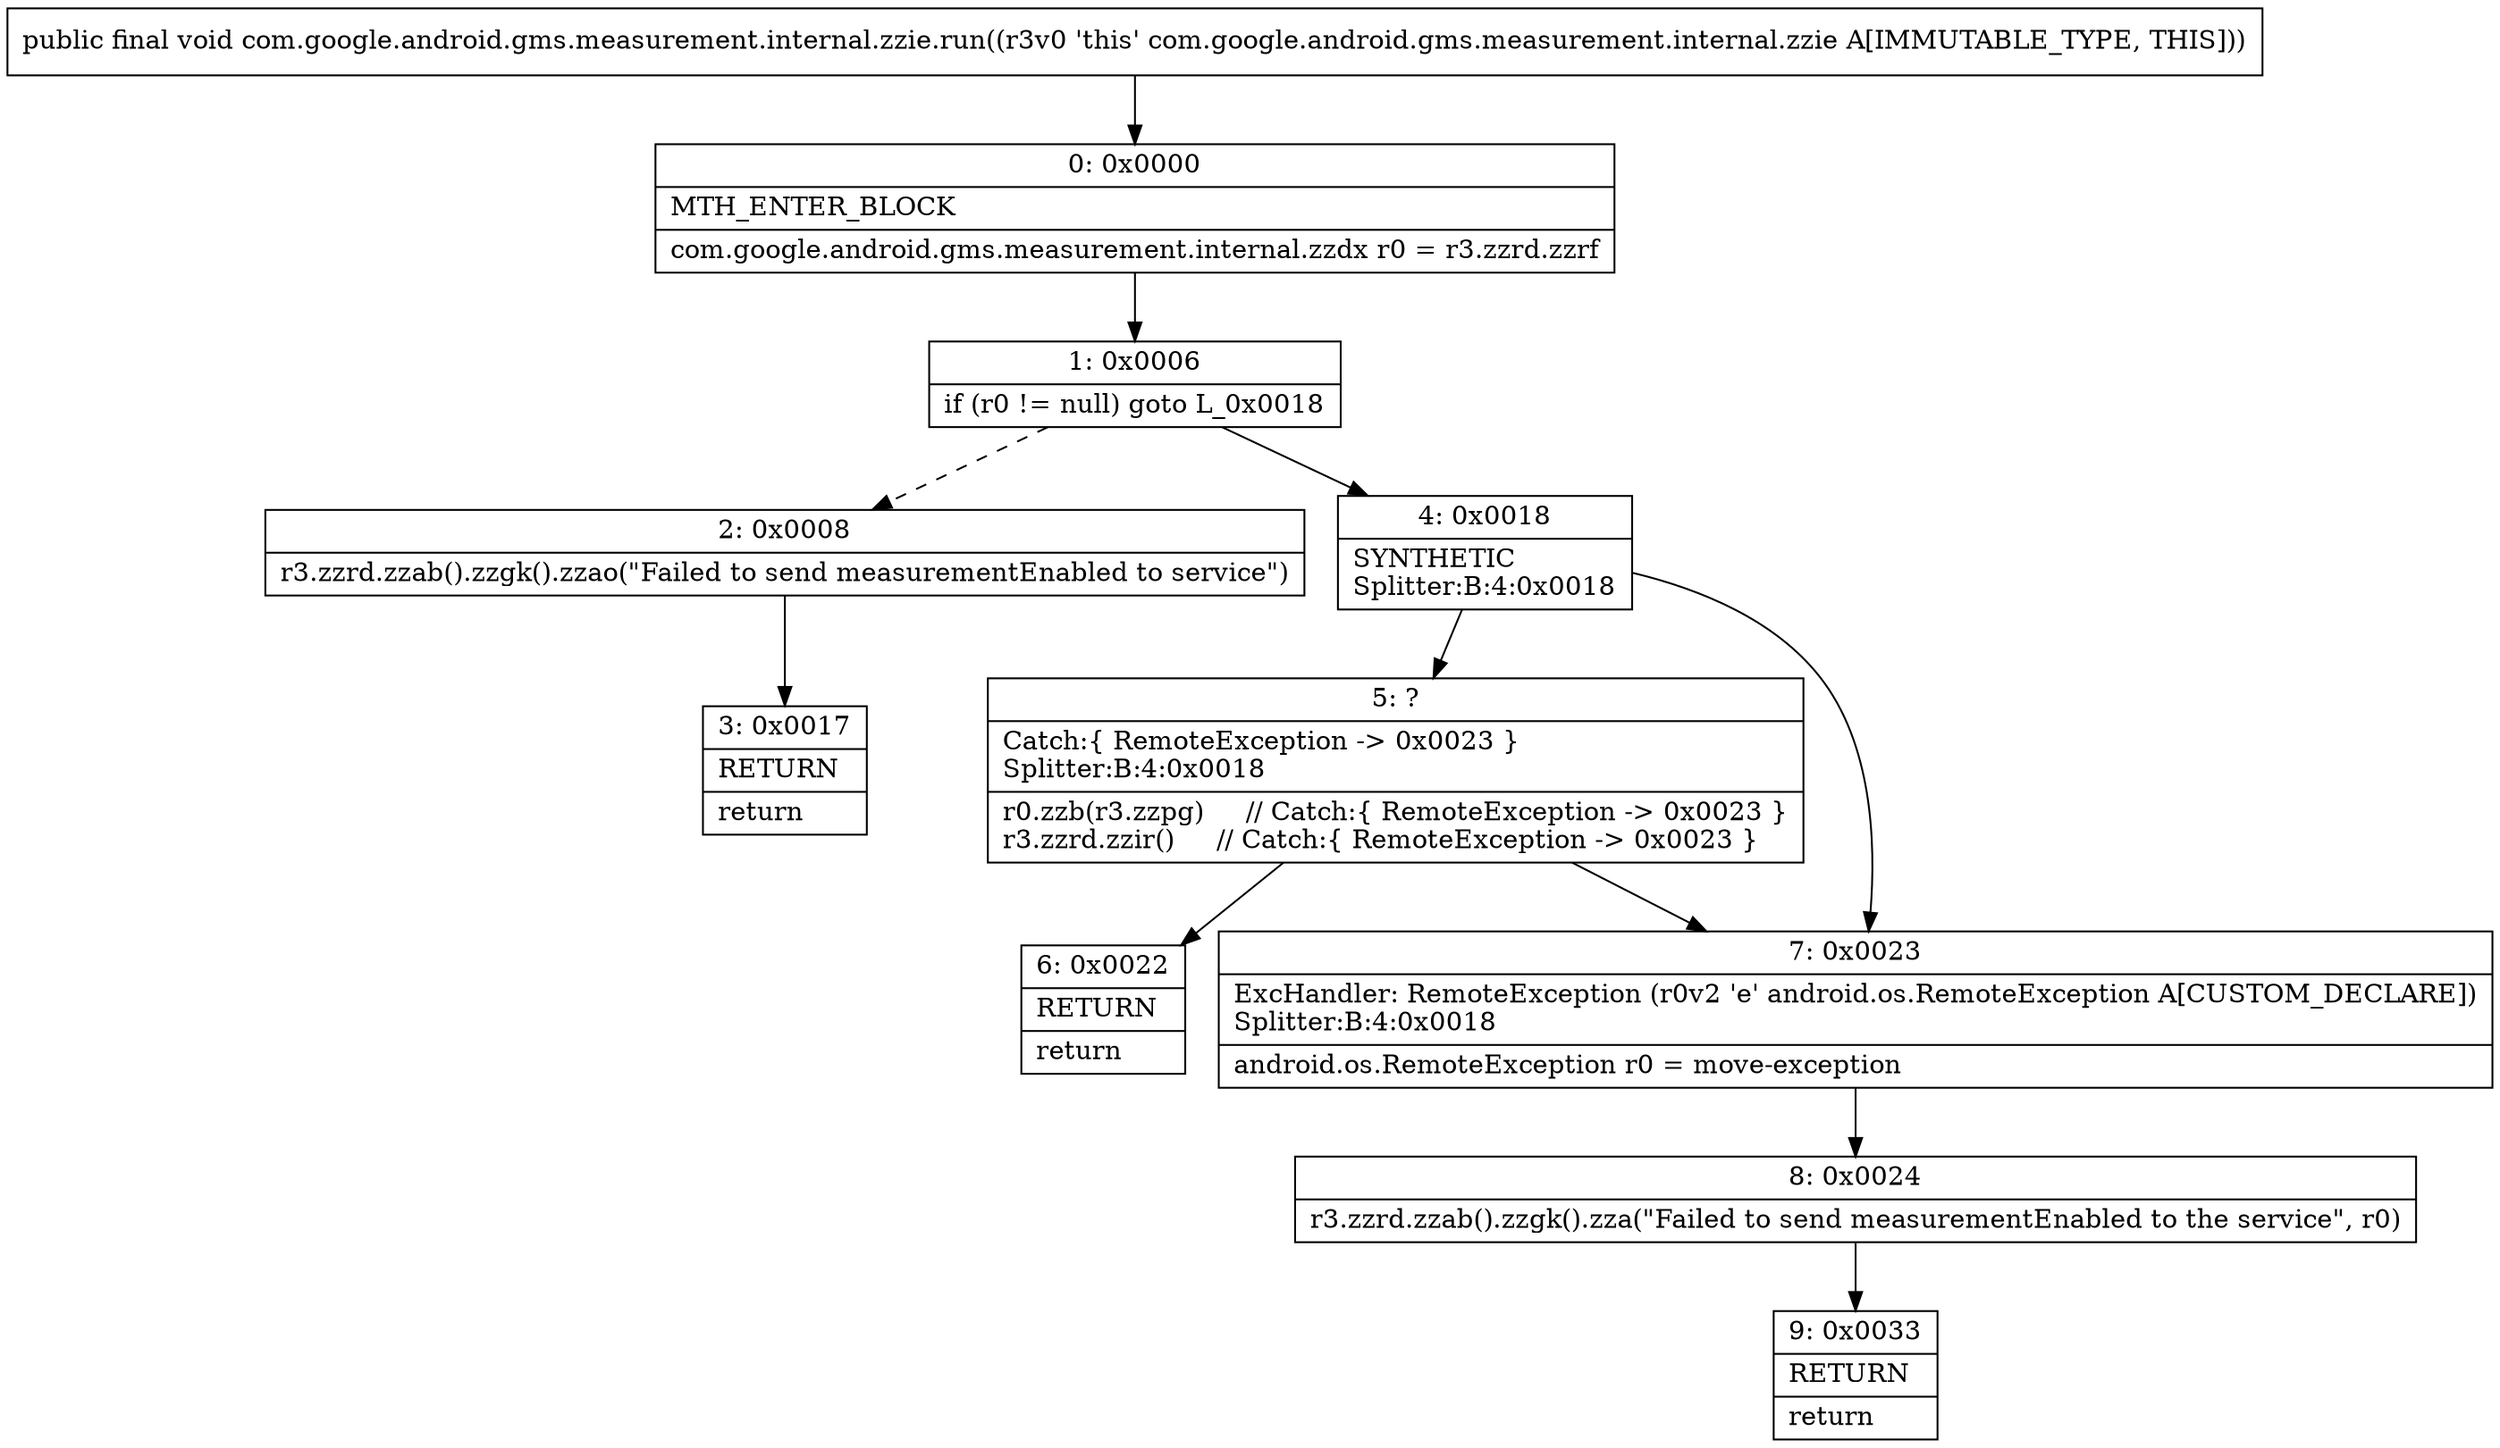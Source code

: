 digraph "CFG forcom.google.android.gms.measurement.internal.zzie.run()V" {
Node_0 [shape=record,label="{0\:\ 0x0000|MTH_ENTER_BLOCK\l|com.google.android.gms.measurement.internal.zzdx r0 = r3.zzrd.zzrf\l}"];
Node_1 [shape=record,label="{1\:\ 0x0006|if (r0 != null) goto L_0x0018\l}"];
Node_2 [shape=record,label="{2\:\ 0x0008|r3.zzrd.zzab().zzgk().zzao(\"Failed to send measurementEnabled to service\")\l}"];
Node_3 [shape=record,label="{3\:\ 0x0017|RETURN\l|return\l}"];
Node_4 [shape=record,label="{4\:\ 0x0018|SYNTHETIC\lSplitter:B:4:0x0018\l}"];
Node_5 [shape=record,label="{5\:\ ?|Catch:\{ RemoteException \-\> 0x0023 \}\lSplitter:B:4:0x0018\l|r0.zzb(r3.zzpg)     \/\/ Catch:\{ RemoteException \-\> 0x0023 \}\lr3.zzrd.zzir()     \/\/ Catch:\{ RemoteException \-\> 0x0023 \}\l}"];
Node_6 [shape=record,label="{6\:\ 0x0022|RETURN\l|return\l}"];
Node_7 [shape=record,label="{7\:\ 0x0023|ExcHandler: RemoteException (r0v2 'e' android.os.RemoteException A[CUSTOM_DECLARE])\lSplitter:B:4:0x0018\l|android.os.RemoteException r0 = move\-exception\l}"];
Node_8 [shape=record,label="{8\:\ 0x0024|r3.zzrd.zzab().zzgk().zza(\"Failed to send measurementEnabled to the service\", r0)\l}"];
Node_9 [shape=record,label="{9\:\ 0x0033|RETURN\l|return\l}"];
MethodNode[shape=record,label="{public final void com.google.android.gms.measurement.internal.zzie.run((r3v0 'this' com.google.android.gms.measurement.internal.zzie A[IMMUTABLE_TYPE, THIS])) }"];
MethodNode -> Node_0;
Node_0 -> Node_1;
Node_1 -> Node_2[style=dashed];
Node_1 -> Node_4;
Node_2 -> Node_3;
Node_4 -> Node_5;
Node_4 -> Node_7;
Node_5 -> Node_6;
Node_5 -> Node_7;
Node_7 -> Node_8;
Node_8 -> Node_9;
}

